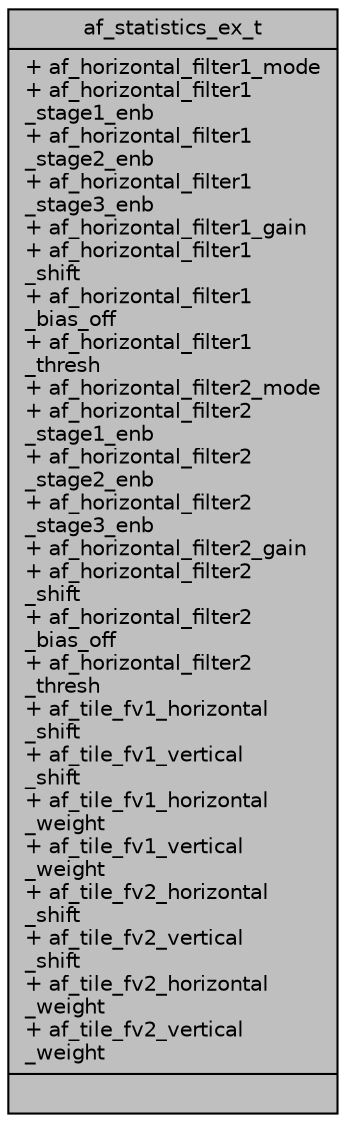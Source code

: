digraph "af_statistics_ex_t"
{
 // INTERACTIVE_SVG=YES
 // LATEX_PDF_SIZE
  bgcolor="transparent";
  edge [fontname="Helvetica",fontsize="10",labelfontname="Helvetica",labelfontsize="10"];
  node [fontname="Helvetica",fontsize="10",shape=record];
  Node1 [label="{af_statistics_ex_t\n|+ af_horizontal_filter1_mode\l+ af_horizontal_filter1\l_stage1_enb\l+ af_horizontal_filter1\l_stage2_enb\l+ af_horizontal_filter1\l_stage3_enb\l+ af_horizontal_filter1_gain\l+ af_horizontal_filter1\l_shift\l+ af_horizontal_filter1\l_bias_off\l+ af_horizontal_filter1\l_thresh\l+ af_horizontal_filter2_mode\l+ af_horizontal_filter2\l_stage1_enb\l+ af_horizontal_filter2\l_stage2_enb\l+ af_horizontal_filter2\l_stage3_enb\l+ af_horizontal_filter2_gain\l+ af_horizontal_filter2\l_shift\l+ af_horizontal_filter2\l_bias_off\l+ af_horizontal_filter2\l_thresh\l+ af_tile_fv1_horizontal\l_shift\l+ af_tile_fv1_vertical\l_shift\l+ af_tile_fv1_horizontal\l_weight\l+ af_tile_fv1_vertical\l_weight\l+ af_tile_fv2_horizontal\l_shift\l+ af_tile_fv2_vertical\l_shift\l+ af_tile_fv2_horizontal\l_weight\l+ af_tile_fv2_vertical\l_weight\l|}",height=0.2,width=0.4,color="black", fillcolor="grey75", style="filled", fontcolor="black",tooltip=" "];
}
